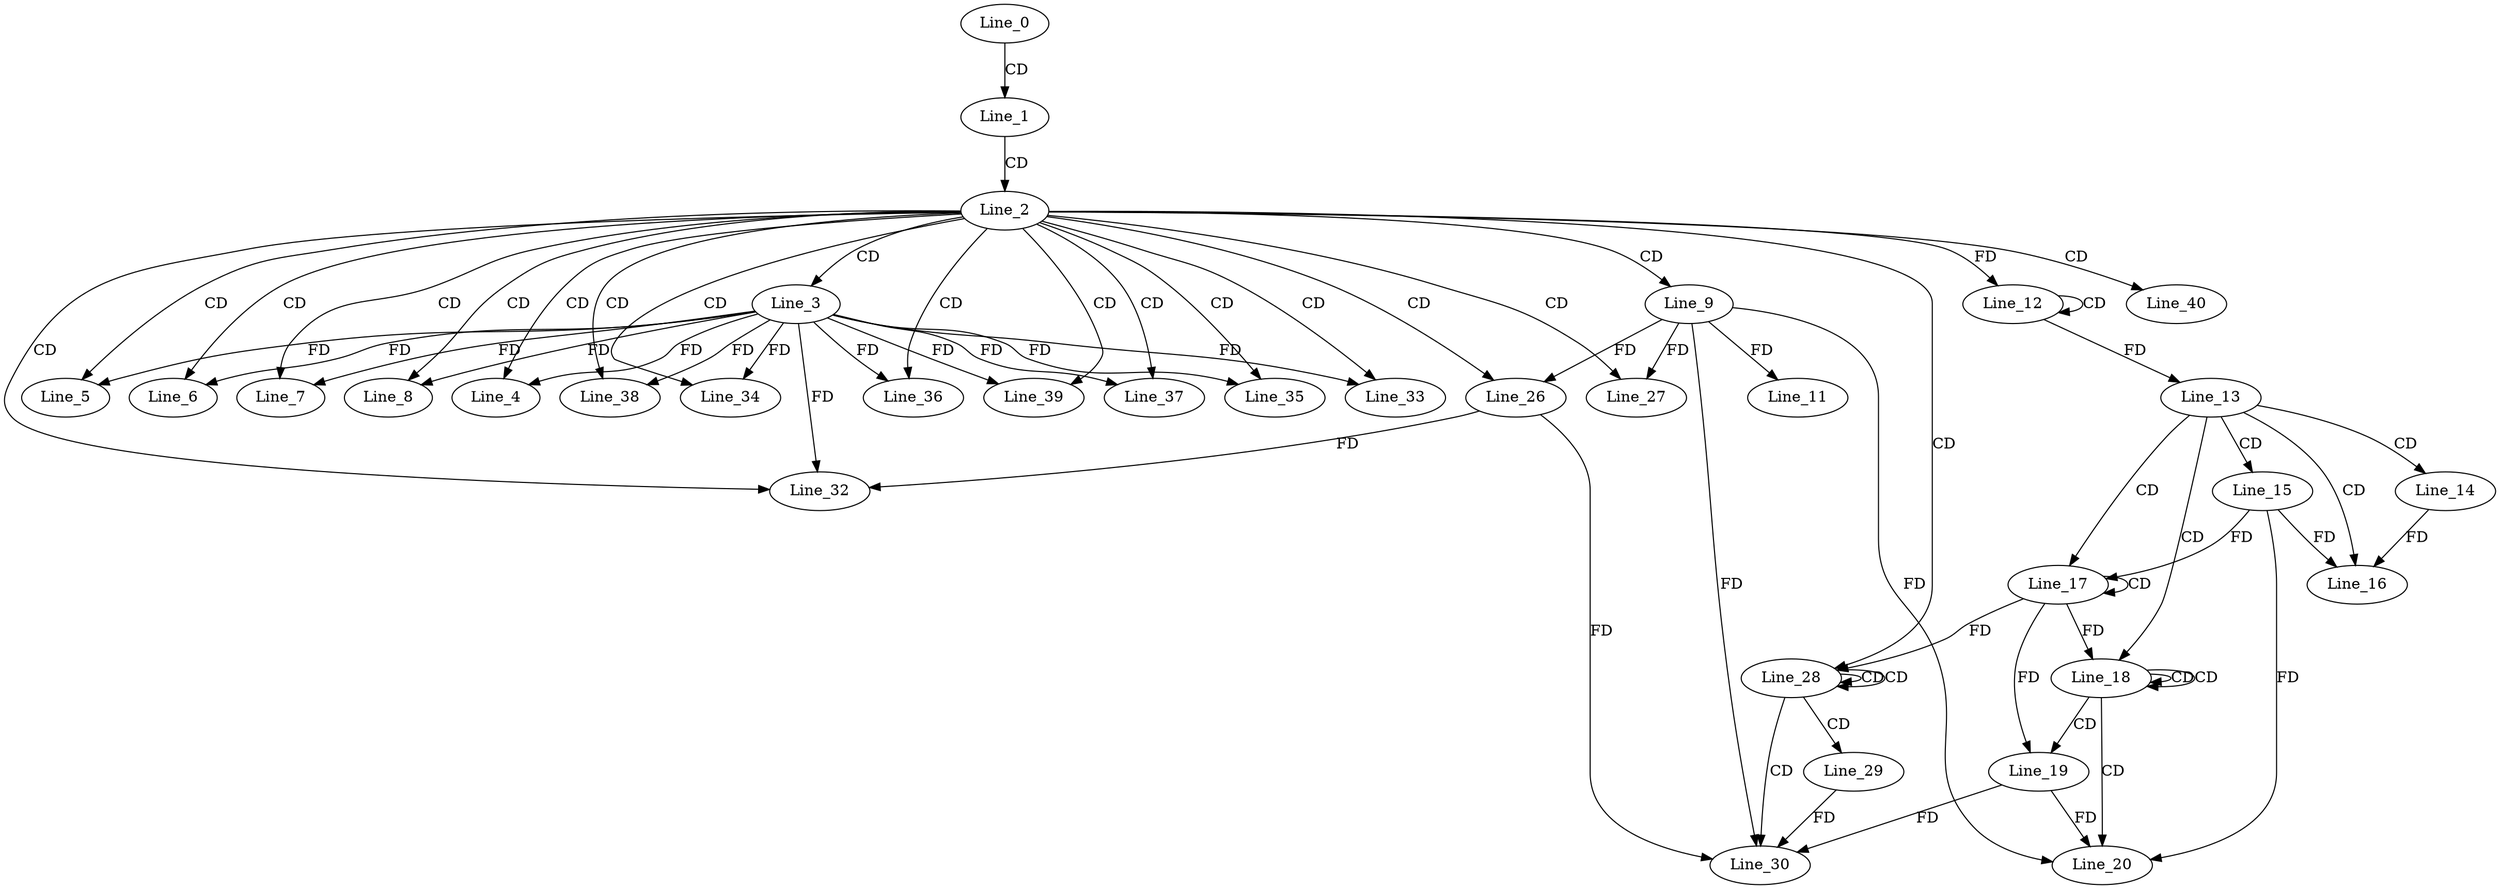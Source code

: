 digraph G {
  Line_0;
  Line_1;
  Line_2;
  Line_3;
  Line_4;
  Line_4;
  Line_5;
  Line_5;
  Line_6;
  Line_6;
  Line_7;
  Line_7;
  Line_8;
  Line_8;
  Line_9;
  Line_11;
  Line_12;
  Line_12;
  Line_13;
  Line_13;
  Line_14;
  Line_15;
  Line_16;
  Line_16;
  Line_17;
  Line_17;
  Line_18;
  Line_18;
  Line_19;
  Line_19;
  Line_20;
  Line_20;
  Line_26;
  Line_26;
  Line_27;
  Line_28;
  Line_28;
  Line_29;
  Line_29;
  Line_30;
  Line_30;
  Line_32;
  Line_33;
  Line_33;
  Line_34;
  Line_34;
  Line_35;
  Line_35;
  Line_36;
  Line_36;
  Line_37;
  Line_37;
  Line_38;
  Line_38;
  Line_39;
  Line_39;
  Line_40;
  Line_0 -> Line_1 [ label="CD" ];
  Line_1 -> Line_2 [ label="CD" ];
  Line_2 -> Line_3 [ label="CD" ];
  Line_2 -> Line_4 [ label="CD" ];
  Line_3 -> Line_4 [ label="FD" ];
  Line_2 -> Line_5 [ label="CD" ];
  Line_3 -> Line_5 [ label="FD" ];
  Line_2 -> Line_6 [ label="CD" ];
  Line_3 -> Line_6 [ label="FD" ];
  Line_2 -> Line_7 [ label="CD" ];
  Line_3 -> Line_7 [ label="FD" ];
  Line_2 -> Line_8 [ label="CD" ];
  Line_3 -> Line_8 [ label="FD" ];
  Line_2 -> Line_9 [ label="CD" ];
  Line_9 -> Line_11 [ label="FD" ];
  Line_12 -> Line_12 [ label="CD" ];
  Line_2 -> Line_12 [ label="FD" ];
  Line_12 -> Line_13 [ label="FD" ];
  Line_13 -> Line_14 [ label="CD" ];
  Line_13 -> Line_15 [ label="CD" ];
  Line_13 -> Line_16 [ label="CD" ];
  Line_15 -> Line_16 [ label="FD" ];
  Line_14 -> Line_16 [ label="FD" ];
  Line_13 -> Line_17 [ label="CD" ];
  Line_17 -> Line_17 [ label="CD" ];
  Line_15 -> Line_17 [ label="FD" ];
  Line_13 -> Line_18 [ label="CD" ];
  Line_18 -> Line_18 [ label="CD" ];
  Line_18 -> Line_18 [ label="CD" ];
  Line_17 -> Line_18 [ label="FD" ];
  Line_18 -> Line_19 [ label="CD" ];
  Line_17 -> Line_19 [ label="FD" ];
  Line_18 -> Line_20 [ label="CD" ];
  Line_9 -> Line_20 [ label="FD" ];
  Line_19 -> Line_20 [ label="FD" ];
  Line_15 -> Line_20 [ label="FD" ];
  Line_2 -> Line_26 [ label="CD" ];
  Line_9 -> Line_26 [ label="FD" ];
  Line_2 -> Line_27 [ label="CD" ];
  Line_9 -> Line_27 [ label="FD" ];
  Line_2 -> Line_28 [ label="CD" ];
  Line_28 -> Line_28 [ label="CD" ];
  Line_28 -> Line_28 [ label="CD" ];
  Line_17 -> Line_28 [ label="FD" ];
  Line_28 -> Line_29 [ label="CD" ];
  Line_28 -> Line_30 [ label="CD" ];
  Line_26 -> Line_30 [ label="FD" ];
  Line_9 -> Line_30 [ label="FD" ];
  Line_29 -> Line_30 [ label="FD" ];
  Line_19 -> Line_30 [ label="FD" ];
  Line_2 -> Line_32 [ label="CD" ];
  Line_3 -> Line_32 [ label="FD" ];
  Line_26 -> Line_32 [ label="FD" ];
  Line_2 -> Line_33 [ label="CD" ];
  Line_3 -> Line_33 [ label="FD" ];
  Line_2 -> Line_34 [ label="CD" ];
  Line_3 -> Line_34 [ label="FD" ];
  Line_2 -> Line_35 [ label="CD" ];
  Line_3 -> Line_35 [ label="FD" ];
  Line_2 -> Line_36 [ label="CD" ];
  Line_3 -> Line_36 [ label="FD" ];
  Line_2 -> Line_37 [ label="CD" ];
  Line_3 -> Line_37 [ label="FD" ];
  Line_2 -> Line_38 [ label="CD" ];
  Line_3 -> Line_38 [ label="FD" ];
  Line_2 -> Line_39 [ label="CD" ];
  Line_3 -> Line_39 [ label="FD" ];
  Line_2 -> Line_40 [ label="CD" ];
}
